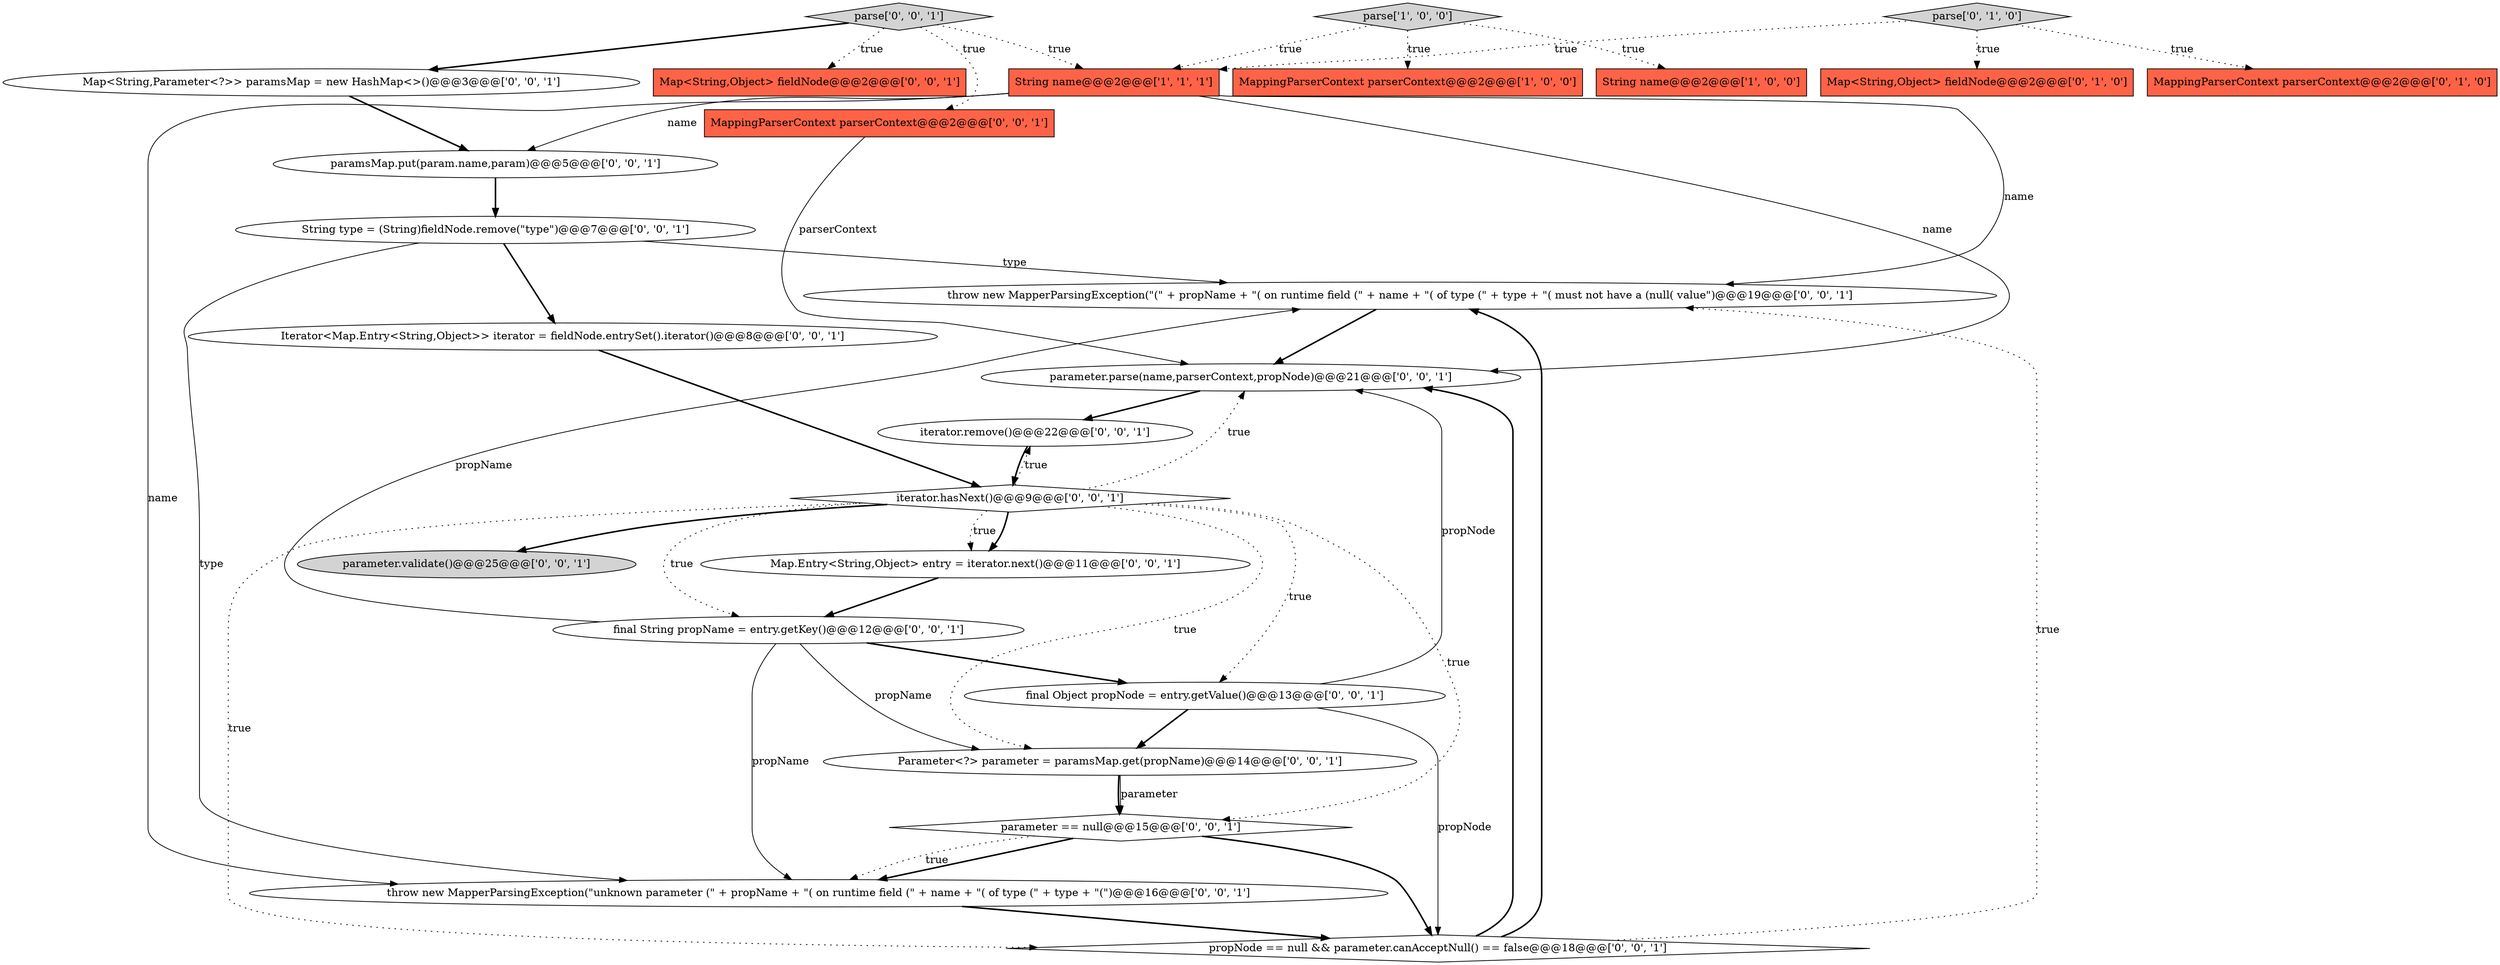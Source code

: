 digraph {
3 [style = filled, label = "String name@@@2@@@['1', '1', '1']", fillcolor = tomato, shape = box image = "AAA0AAABBB1BBB"];
24 [style = filled, label = "String type = (String)fieldNode.remove(\"type\")@@@7@@@['0', '0', '1']", fillcolor = white, shape = ellipse image = "AAA0AAABBB3BBB"];
18 [style = filled, label = "throw new MapperParsingException(\"(\" + propName + \"( on runtime field (\" + name + \"( of type (\" + type + \"( must not have a (null( value\")@@@19@@@['0', '0', '1']", fillcolor = white, shape = ellipse image = "AAA0AAABBB3BBB"];
17 [style = filled, label = "final Object propNode = entry.getValue()@@@13@@@['0', '0', '1']", fillcolor = white, shape = ellipse image = "AAA0AAABBB3BBB"];
13 [style = filled, label = "MappingParserContext parserContext@@@2@@@['0', '0', '1']", fillcolor = tomato, shape = box image = "AAA0AAABBB3BBB"];
16 [style = filled, label = "parse['0', '0', '1']", fillcolor = lightgray, shape = diamond image = "AAA0AAABBB3BBB"];
9 [style = filled, label = "propNode == null && parameter.canAcceptNull() == false@@@18@@@['0', '0', '1']", fillcolor = white, shape = diamond image = "AAA0AAABBB3BBB"];
1 [style = filled, label = "parse['1', '0', '0']", fillcolor = lightgray, shape = diamond image = "AAA0AAABBB1BBB"];
20 [style = filled, label = "Iterator<Map.Entry<String,Object>> iterator = fieldNode.entrySet().iterator()@@@8@@@['0', '0', '1']", fillcolor = white, shape = ellipse image = "AAA0AAABBB3BBB"];
14 [style = filled, label = "paramsMap.put(param.name,param)@@@5@@@['0', '0', '1']", fillcolor = white, shape = ellipse image = "AAA0AAABBB3BBB"];
11 [style = filled, label = "Map<String,Object> fieldNode@@@2@@@['0', '0', '1']", fillcolor = tomato, shape = box image = "AAA0AAABBB3BBB"];
21 [style = filled, label = "parameter.validate()@@@25@@@['0', '0', '1']", fillcolor = lightgray, shape = ellipse image = "AAA0AAABBB3BBB"];
19 [style = filled, label = "parameter.parse(name,parserContext,propNode)@@@21@@@['0', '0', '1']", fillcolor = white, shape = ellipse image = "AAA0AAABBB3BBB"];
15 [style = filled, label = "iterator.remove()@@@22@@@['0', '0', '1']", fillcolor = white, shape = ellipse image = "AAA0AAABBB3BBB"];
7 [style = filled, label = "iterator.hasNext()@@@9@@@['0', '0', '1']", fillcolor = white, shape = diamond image = "AAA0AAABBB3BBB"];
8 [style = filled, label = "final String propName = entry.getKey()@@@12@@@['0', '0', '1']", fillcolor = white, shape = ellipse image = "AAA0AAABBB3BBB"];
25 [style = filled, label = "Map.Entry<String,Object> entry = iterator.next()@@@11@@@['0', '0', '1']", fillcolor = white, shape = ellipse image = "AAA0AAABBB3BBB"];
4 [style = filled, label = "Map<String,Object> fieldNode@@@2@@@['0', '1', '0']", fillcolor = tomato, shape = box image = "AAA0AAABBB2BBB"];
22 [style = filled, label = "throw new MapperParsingException(\"unknown parameter (\" + propName + \"( on runtime field (\" + name + \"( of type (\" + type + \"(\")@@@16@@@['0', '0', '1']", fillcolor = white, shape = ellipse image = "AAA0AAABBB3BBB"];
5 [style = filled, label = "MappingParserContext parserContext@@@2@@@['0', '1', '0']", fillcolor = tomato, shape = box image = "AAA0AAABBB2BBB"];
6 [style = filled, label = "parse['0', '1', '0']", fillcolor = lightgray, shape = diamond image = "AAA0AAABBB2BBB"];
10 [style = filled, label = "Parameter<?> parameter = paramsMap.get(propName)@@@14@@@['0', '0', '1']", fillcolor = white, shape = ellipse image = "AAA0AAABBB3BBB"];
12 [style = filled, label = "Map<String,Parameter<?>> paramsMap = new HashMap<>()@@@3@@@['0', '0', '1']", fillcolor = white, shape = ellipse image = "AAA0AAABBB3BBB"];
23 [style = filled, label = "parameter == null@@@15@@@['0', '0', '1']", fillcolor = white, shape = diamond image = "AAA0AAABBB3BBB"];
0 [style = filled, label = "String name@@@2@@@['1', '0', '0']", fillcolor = tomato, shape = box image = "AAA0AAABBB1BBB"];
2 [style = filled, label = "MappingParserContext parserContext@@@2@@@['1', '0', '0']", fillcolor = tomato, shape = box image = "AAA0AAABBB1BBB"];
9->18 [style = bold, label=""];
23->22 [style = bold, label=""];
8->10 [style = solid, label="propName"];
24->18 [style = solid, label="type"];
23->9 [style = bold, label=""];
7->19 [style = dotted, label="true"];
9->19 [style = bold, label=""];
20->7 [style = bold, label=""];
17->19 [style = solid, label="propNode"];
7->17 [style = dotted, label="true"];
10->23 [style = bold, label=""];
1->0 [style = dotted, label="true"];
24->20 [style = bold, label=""];
12->14 [style = bold, label=""];
7->8 [style = dotted, label="true"];
7->10 [style = dotted, label="true"];
17->10 [style = bold, label=""];
19->15 [style = bold, label=""];
3->18 [style = solid, label="name"];
16->13 [style = dotted, label="true"];
14->24 [style = bold, label=""];
8->17 [style = bold, label=""];
15->7 [style = bold, label=""];
7->21 [style = bold, label=""];
7->9 [style = dotted, label="true"];
10->23 [style = solid, label="parameter"];
22->9 [style = bold, label=""];
9->18 [style = dotted, label="true"];
16->12 [style = bold, label=""];
6->5 [style = dotted, label="true"];
6->4 [style = dotted, label="true"];
23->22 [style = dotted, label="true"];
1->3 [style = dotted, label="true"];
3->22 [style = solid, label="name"];
24->22 [style = solid, label="type"];
18->19 [style = bold, label=""];
7->15 [style = dotted, label="true"];
7->25 [style = bold, label=""];
6->3 [style = dotted, label="true"];
16->11 [style = dotted, label="true"];
3->19 [style = solid, label="name"];
1->2 [style = dotted, label="true"];
25->8 [style = bold, label=""];
7->25 [style = dotted, label="true"];
8->18 [style = solid, label="propName"];
13->19 [style = solid, label="parserContext"];
17->9 [style = solid, label="propNode"];
8->22 [style = solid, label="propName"];
7->23 [style = dotted, label="true"];
16->3 [style = dotted, label="true"];
3->14 [style = solid, label="name"];
}
